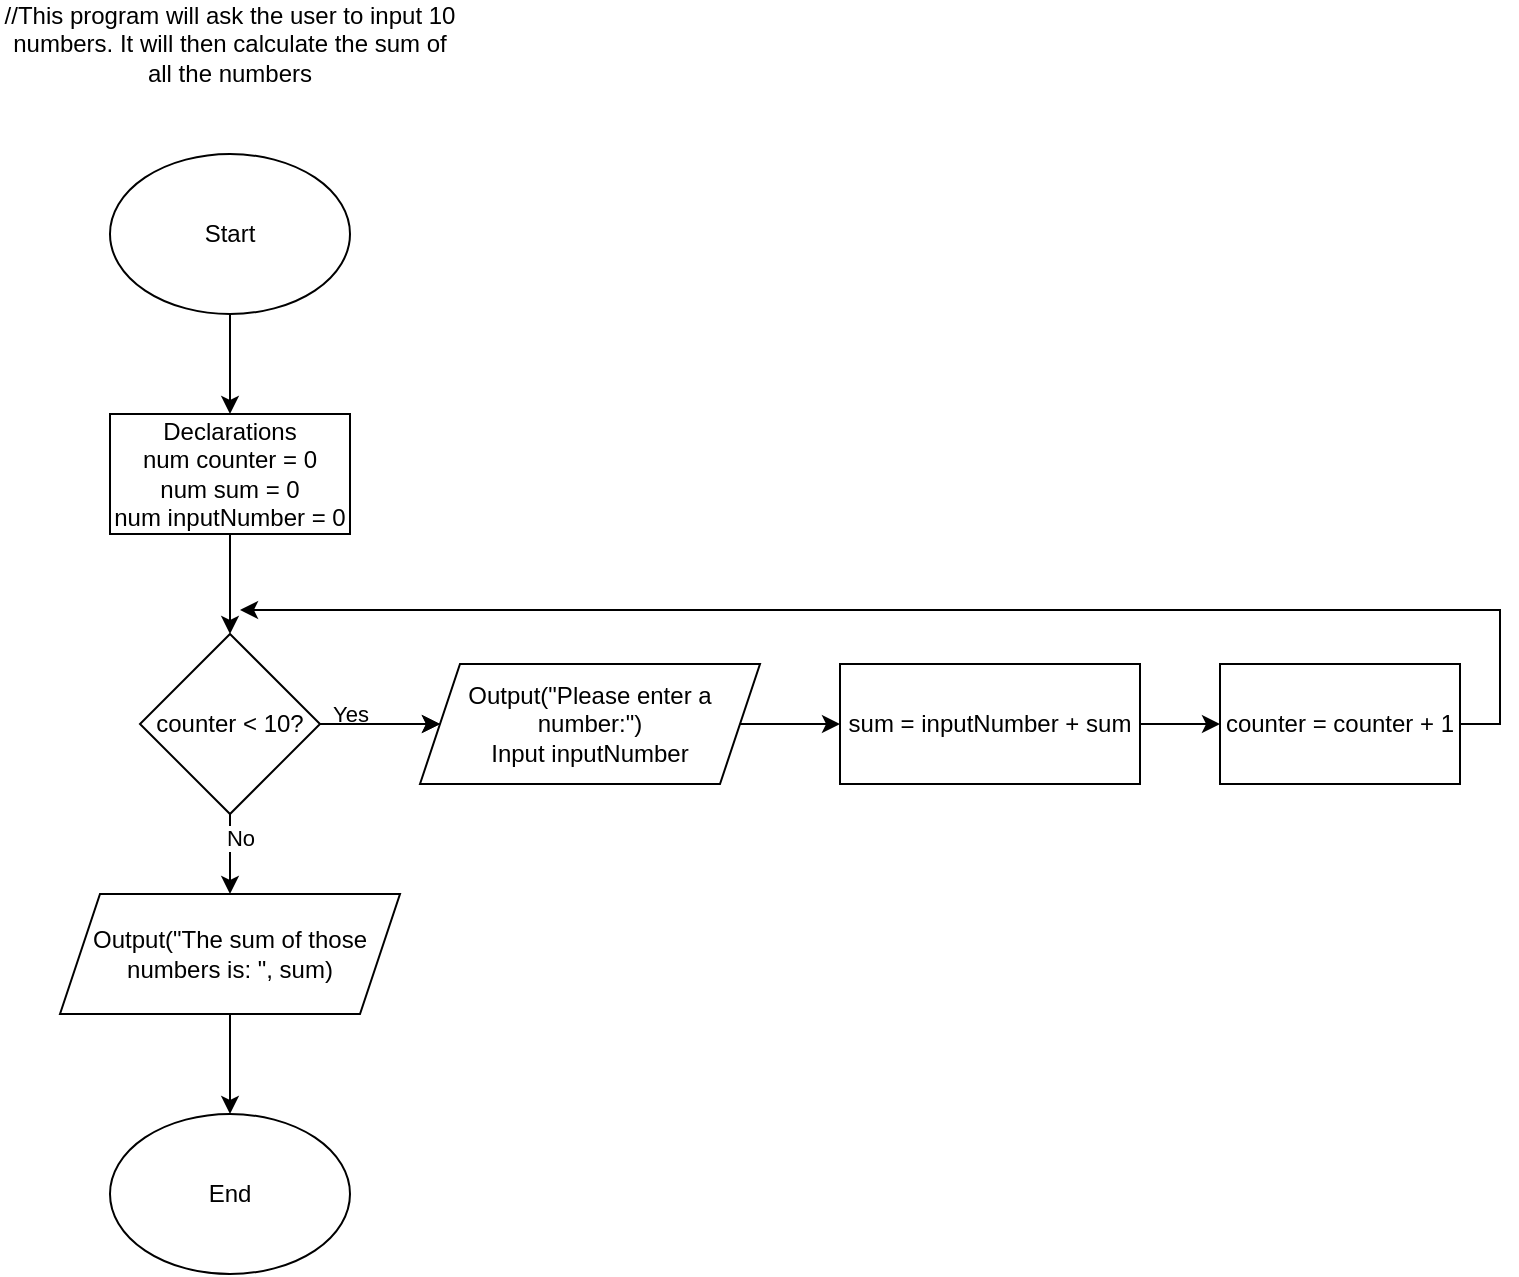 <mxfile version="28.1.2">
  <diagram name="Page-1" id="QYhJjqDgdkDJ0zRF2sz8">
    <mxGraphModel dx="1129" dy="731" grid="1" gridSize="10" guides="1" tooltips="1" connect="1" arrows="1" fold="1" page="1" pageScale="1" pageWidth="850" pageHeight="1100" math="0" shadow="0">
      <root>
        <mxCell id="0" />
        <mxCell id="1" parent="0" />
        <mxCell id="IfRw2rBlF7nEJuuqFulb-1" value="//This program will ask the user to input 10 numbers. It will then calculate the sum of all the numbers" style="text;html=1;align=center;verticalAlign=middle;whiteSpace=wrap;rounded=0;" vertex="1" parent="1">
          <mxGeometry x="60" y="40" width="230" height="30" as="geometry" />
        </mxCell>
        <mxCell id="IfRw2rBlF7nEJuuqFulb-4" style="edgeStyle=orthogonalEdgeStyle;rounded=0;orthogonalLoop=1;jettySize=auto;html=1;exitX=0.5;exitY=1;exitDx=0;exitDy=0;entryX=0.5;entryY=0;entryDx=0;entryDy=0;" edge="1" parent="1" source="IfRw2rBlF7nEJuuqFulb-2" target="IfRw2rBlF7nEJuuqFulb-3">
          <mxGeometry relative="1" as="geometry" />
        </mxCell>
        <mxCell id="IfRw2rBlF7nEJuuqFulb-2" value="Start" style="ellipse;whiteSpace=wrap;html=1;" vertex="1" parent="1">
          <mxGeometry x="115" y="110" width="120" height="80" as="geometry" />
        </mxCell>
        <mxCell id="IfRw2rBlF7nEJuuqFulb-6" style="edgeStyle=orthogonalEdgeStyle;rounded=0;orthogonalLoop=1;jettySize=auto;html=1;exitX=0.5;exitY=1;exitDx=0;exitDy=0;entryX=0.5;entryY=0;entryDx=0;entryDy=0;" edge="1" parent="1" source="IfRw2rBlF7nEJuuqFulb-3" target="IfRw2rBlF7nEJuuqFulb-5">
          <mxGeometry relative="1" as="geometry" />
        </mxCell>
        <mxCell id="IfRw2rBlF7nEJuuqFulb-3" value="Declarations&lt;div&gt;num counter = 0&lt;/div&gt;&lt;div&gt;num sum = 0&lt;/div&gt;&lt;div&gt;num inputNumber = 0&lt;/div&gt;" style="rounded=0;whiteSpace=wrap;html=1;" vertex="1" parent="1">
          <mxGeometry x="115" y="240" width="120" height="60" as="geometry" />
        </mxCell>
        <mxCell id="IfRw2rBlF7nEJuuqFulb-8" style="edgeStyle=orthogonalEdgeStyle;rounded=0;orthogonalLoop=1;jettySize=auto;html=1;exitX=1;exitY=0.5;exitDx=0;exitDy=0;" edge="1" parent="1" source="IfRw2rBlF7nEJuuqFulb-5" target="IfRw2rBlF7nEJuuqFulb-7">
          <mxGeometry relative="1" as="geometry" />
        </mxCell>
        <mxCell id="IfRw2rBlF7nEJuuqFulb-14" value="Yes" style="edgeLabel;html=1;align=center;verticalAlign=middle;resizable=0;points=[];" vertex="1" connectable="0" parent="IfRw2rBlF7nEJuuqFulb-8">
          <mxGeometry x="-0.467" y="3" relative="1" as="geometry">
            <mxPoint x="-1" y="-2" as="offset" />
          </mxGeometry>
        </mxCell>
        <mxCell id="IfRw2rBlF7nEJuuqFulb-16" style="edgeStyle=orthogonalEdgeStyle;rounded=0;orthogonalLoop=1;jettySize=auto;html=1;exitX=0.5;exitY=1;exitDx=0;exitDy=0;entryX=0.5;entryY=0;entryDx=0;entryDy=0;" edge="1" parent="1" source="IfRw2rBlF7nEJuuqFulb-5" target="IfRw2rBlF7nEJuuqFulb-15">
          <mxGeometry relative="1" as="geometry" />
        </mxCell>
        <mxCell id="IfRw2rBlF7nEJuuqFulb-19" value="No" style="edgeLabel;html=1;align=center;verticalAlign=middle;resizable=0;points=[];" vertex="1" connectable="0" parent="IfRw2rBlF7nEJuuqFulb-16">
          <mxGeometry x="-0.425" y="-1" relative="1" as="geometry">
            <mxPoint x="6" as="offset" />
          </mxGeometry>
        </mxCell>
        <mxCell id="IfRw2rBlF7nEJuuqFulb-20" value="" style="edgeStyle=orthogonalEdgeStyle;rounded=0;orthogonalLoop=1;jettySize=auto;html=1;" edge="1" parent="1" source="IfRw2rBlF7nEJuuqFulb-5" target="IfRw2rBlF7nEJuuqFulb-7">
          <mxGeometry relative="1" as="geometry" />
        </mxCell>
        <mxCell id="IfRw2rBlF7nEJuuqFulb-5" value="counter &amp;lt; 10?" style="rhombus;whiteSpace=wrap;html=1;" vertex="1" parent="1">
          <mxGeometry x="130" y="350" width="90" height="90" as="geometry" />
        </mxCell>
        <mxCell id="IfRw2rBlF7nEJuuqFulb-11" style="edgeStyle=orthogonalEdgeStyle;rounded=0;orthogonalLoop=1;jettySize=auto;html=1;exitX=1;exitY=0.5;exitDx=0;exitDy=0;entryX=0;entryY=0.5;entryDx=0;entryDy=0;" edge="1" parent="1" source="IfRw2rBlF7nEJuuqFulb-7" target="IfRw2rBlF7nEJuuqFulb-9">
          <mxGeometry relative="1" as="geometry" />
        </mxCell>
        <mxCell id="IfRw2rBlF7nEJuuqFulb-7" value="Output(&quot;Please enter a number:&quot;)&lt;div&gt;Input inputNumber&lt;/div&gt;" style="shape=parallelogram;perimeter=parallelogramPerimeter;whiteSpace=wrap;html=1;fixedSize=1;" vertex="1" parent="1">
          <mxGeometry x="270" y="365" width="170" height="60" as="geometry" />
        </mxCell>
        <mxCell id="IfRw2rBlF7nEJuuqFulb-12" style="edgeStyle=orthogonalEdgeStyle;rounded=0;orthogonalLoop=1;jettySize=auto;html=1;exitX=1;exitY=0.5;exitDx=0;exitDy=0;entryX=0;entryY=0.5;entryDx=0;entryDy=0;" edge="1" parent="1" source="IfRw2rBlF7nEJuuqFulb-9" target="IfRw2rBlF7nEJuuqFulb-10">
          <mxGeometry relative="1" as="geometry" />
        </mxCell>
        <mxCell id="IfRw2rBlF7nEJuuqFulb-9" value="sum = inputNumber + sum" style="rounded=0;whiteSpace=wrap;html=1;" vertex="1" parent="1">
          <mxGeometry x="480" y="365" width="150" height="60" as="geometry" />
        </mxCell>
        <mxCell id="IfRw2rBlF7nEJuuqFulb-13" style="edgeStyle=orthogonalEdgeStyle;rounded=0;orthogonalLoop=1;jettySize=auto;html=1;exitX=1;exitY=0.5;exitDx=0;exitDy=0;" edge="1" parent="1" source="IfRw2rBlF7nEJuuqFulb-10">
          <mxGeometry relative="1" as="geometry">
            <mxPoint x="180" y="338" as="targetPoint" />
            <Array as="points">
              <mxPoint x="810" y="395" />
              <mxPoint x="810" y="338" />
              <mxPoint x="180" y="338" />
            </Array>
          </mxGeometry>
        </mxCell>
        <mxCell id="IfRw2rBlF7nEJuuqFulb-10" value="counter = counter + 1" style="rounded=0;whiteSpace=wrap;html=1;" vertex="1" parent="1">
          <mxGeometry x="670" y="365" width="120" height="60" as="geometry" />
        </mxCell>
        <mxCell id="IfRw2rBlF7nEJuuqFulb-18" style="edgeStyle=orthogonalEdgeStyle;rounded=0;orthogonalLoop=1;jettySize=auto;html=1;exitX=0.5;exitY=1;exitDx=0;exitDy=0;entryX=0.5;entryY=0;entryDx=0;entryDy=0;" edge="1" parent="1" source="IfRw2rBlF7nEJuuqFulb-15" target="IfRw2rBlF7nEJuuqFulb-17">
          <mxGeometry relative="1" as="geometry" />
        </mxCell>
        <mxCell id="IfRw2rBlF7nEJuuqFulb-15" value="Output(&quot;The sum of those numbers is: &quot;, sum)" style="shape=parallelogram;perimeter=parallelogramPerimeter;whiteSpace=wrap;html=1;fixedSize=1;" vertex="1" parent="1">
          <mxGeometry x="90" y="480" width="170" height="60" as="geometry" />
        </mxCell>
        <mxCell id="IfRw2rBlF7nEJuuqFulb-17" value="End" style="ellipse;whiteSpace=wrap;html=1;" vertex="1" parent="1">
          <mxGeometry x="115" y="590" width="120" height="80" as="geometry" />
        </mxCell>
      </root>
    </mxGraphModel>
  </diagram>
</mxfile>
